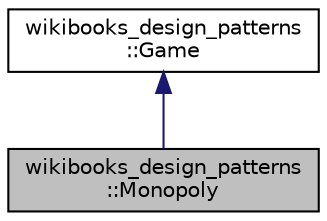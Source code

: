 digraph "wikibooks_design_patterns::Monopoly"
{
  edge [fontname="Helvetica",fontsize="10",labelfontname="Helvetica",labelfontsize="10"];
  node [fontname="Helvetica",fontsize="10",shape=record];
  Node1 [label="wikibooks_design_patterns\l::Monopoly",height=0.2,width=0.4,color="black", fillcolor="grey75", style="filled", fontcolor="black"];
  Node2 -> Node1 [dir="back",color="midnightblue",fontsize="10",style="solid",fontname="Helvetica"];
  Node2 [label="wikibooks_design_patterns\l::Game",height=0.2,width=0.4,color="black", fillcolor="white", style="filled",URL="$classwikibooks__design__patterns_1_1Game.html"];
}
